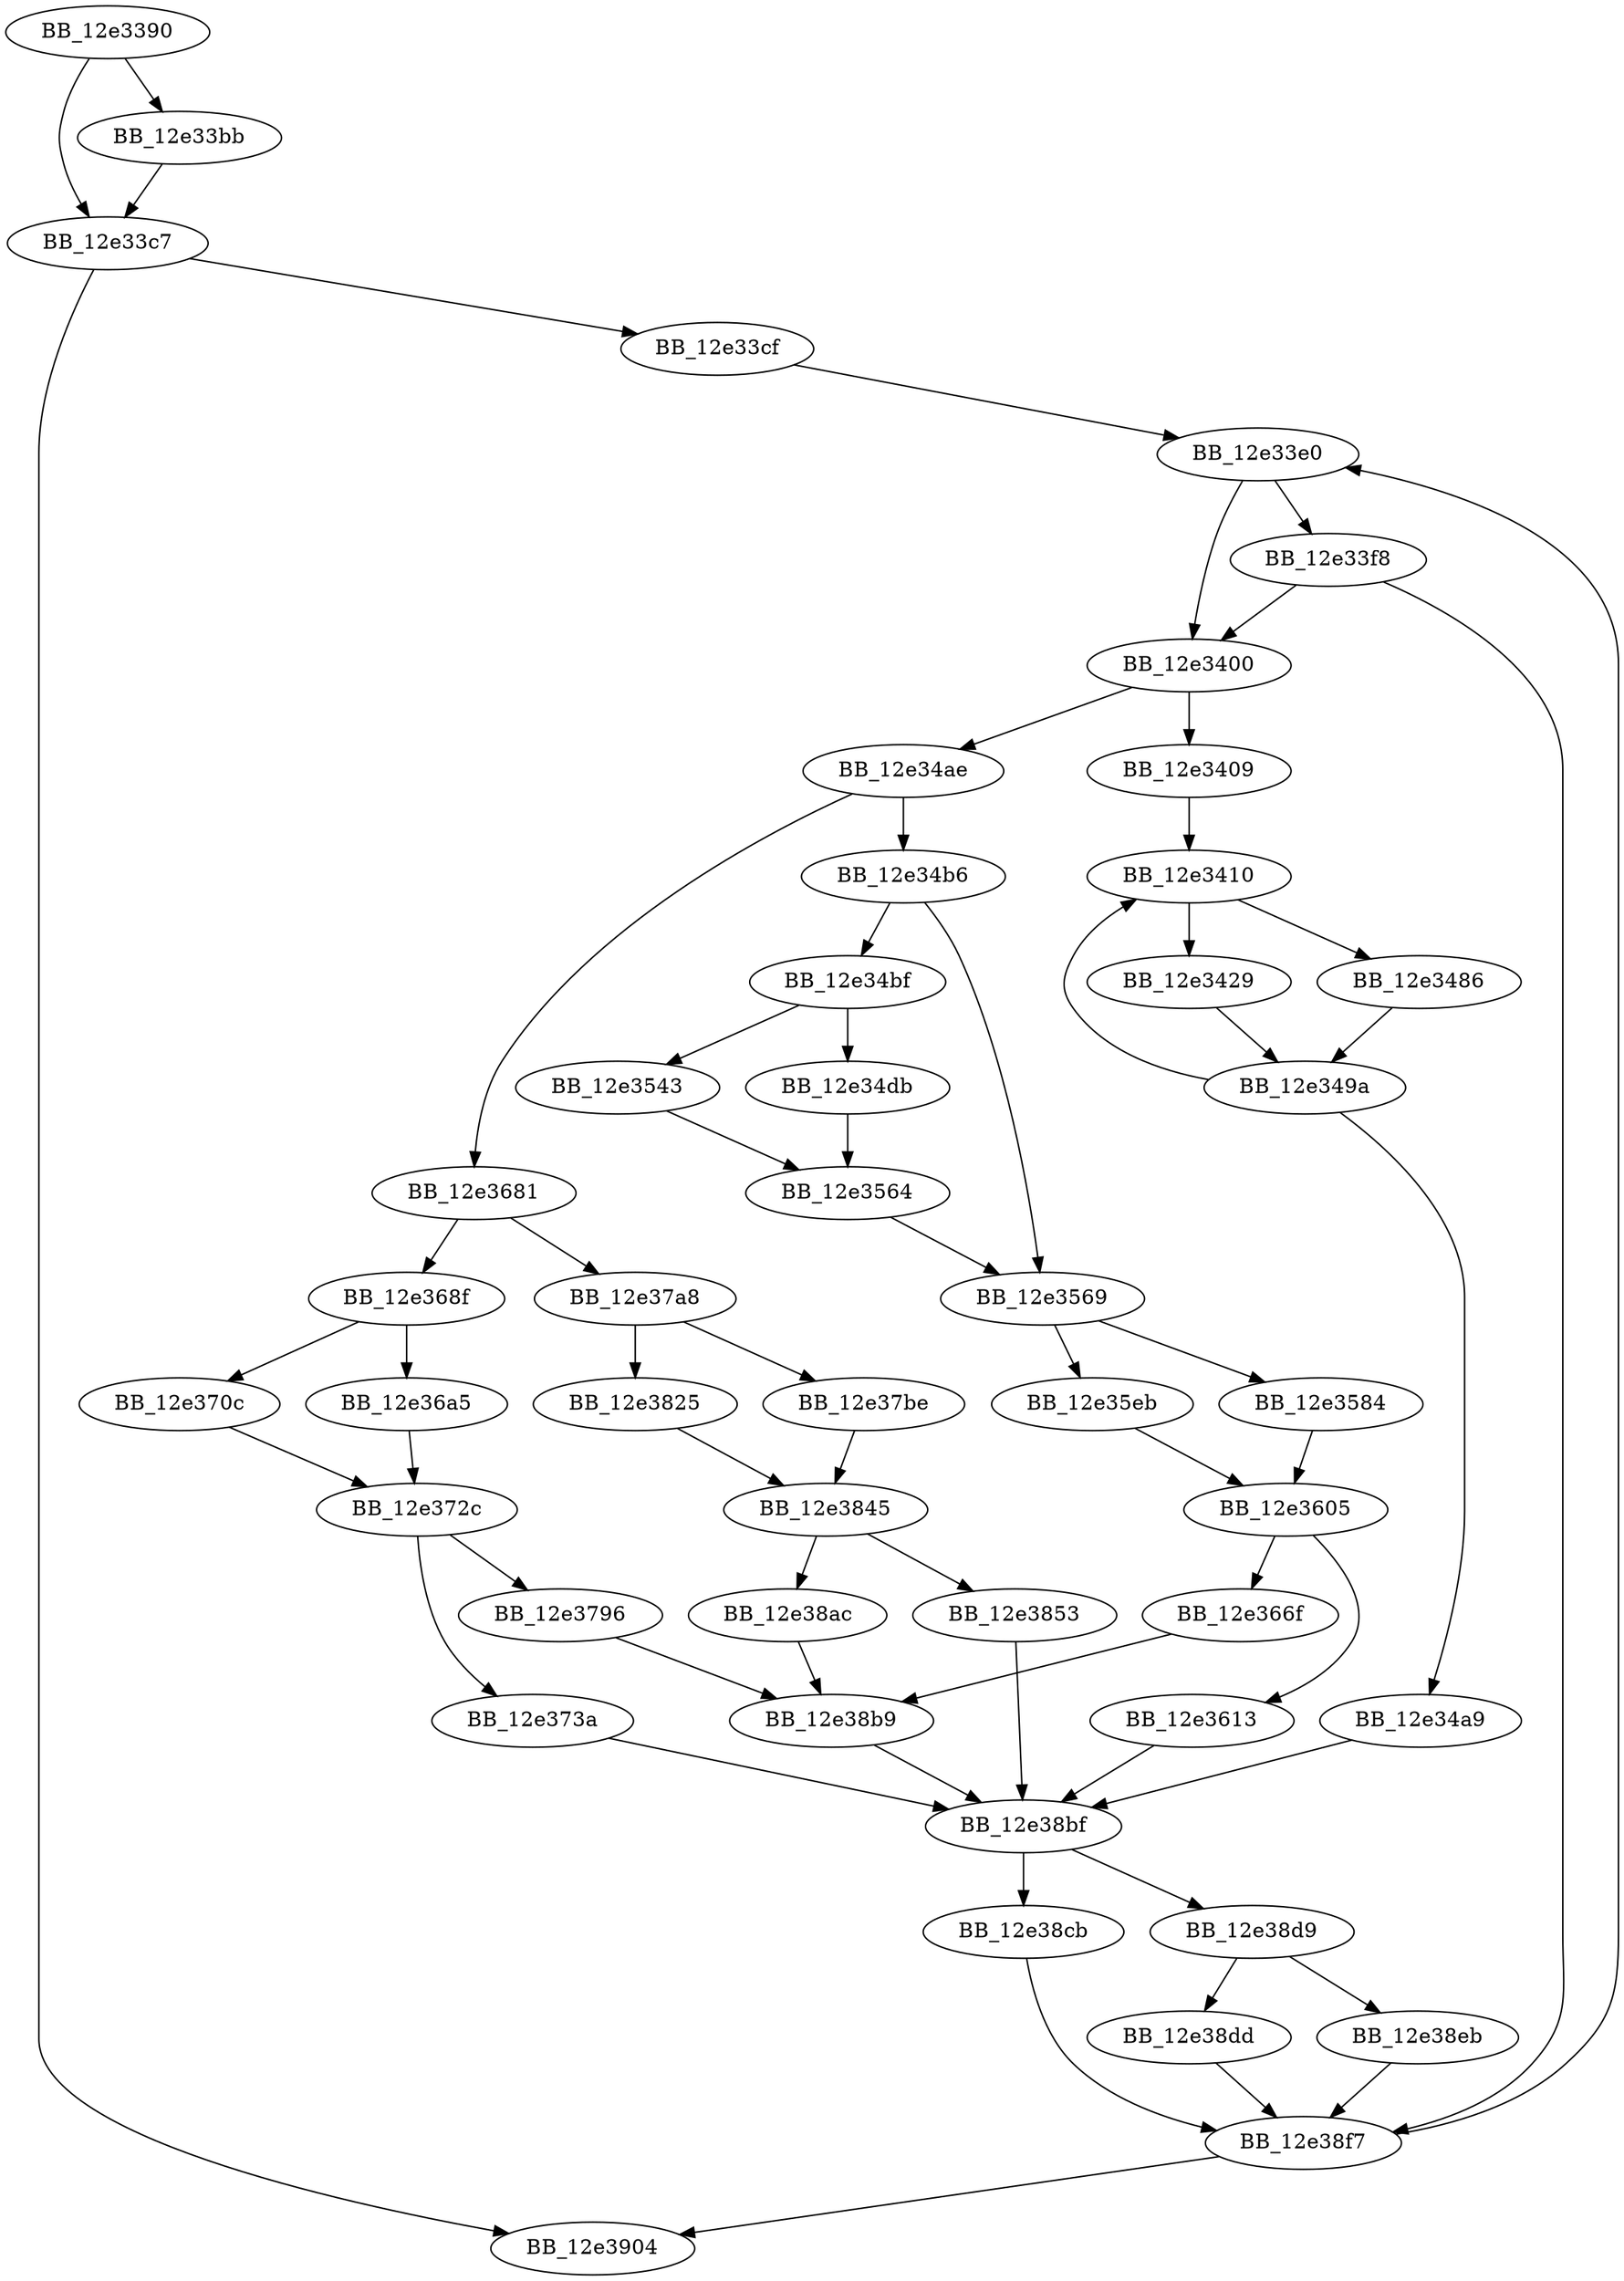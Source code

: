 DiGraph sub_12E3390{
BB_12e3390->BB_12e33bb
BB_12e3390->BB_12e33c7
BB_12e33bb->BB_12e33c7
BB_12e33c7->BB_12e33cf
BB_12e33c7->BB_12e3904
BB_12e33cf->BB_12e33e0
BB_12e33e0->BB_12e33f8
BB_12e33e0->BB_12e3400
BB_12e33f8->BB_12e3400
BB_12e33f8->BB_12e38f7
BB_12e3400->BB_12e3409
BB_12e3400->BB_12e34ae
BB_12e3409->BB_12e3410
BB_12e3410->BB_12e3429
BB_12e3410->BB_12e3486
BB_12e3429->BB_12e349a
BB_12e3486->BB_12e349a
BB_12e349a->BB_12e3410
BB_12e349a->BB_12e34a9
BB_12e34a9->BB_12e38bf
BB_12e34ae->BB_12e34b6
BB_12e34ae->BB_12e3681
BB_12e34b6->BB_12e34bf
BB_12e34b6->BB_12e3569
BB_12e34bf->BB_12e34db
BB_12e34bf->BB_12e3543
BB_12e34db->BB_12e3564
BB_12e3543->BB_12e3564
BB_12e3564->BB_12e3569
BB_12e3569->BB_12e3584
BB_12e3569->BB_12e35eb
BB_12e3584->BB_12e3605
BB_12e35eb->BB_12e3605
BB_12e3605->BB_12e3613
BB_12e3605->BB_12e366f
BB_12e3613->BB_12e38bf
BB_12e366f->BB_12e38b9
BB_12e3681->BB_12e368f
BB_12e3681->BB_12e37a8
BB_12e368f->BB_12e36a5
BB_12e368f->BB_12e370c
BB_12e36a5->BB_12e372c
BB_12e370c->BB_12e372c
BB_12e372c->BB_12e373a
BB_12e372c->BB_12e3796
BB_12e373a->BB_12e38bf
BB_12e3796->BB_12e38b9
BB_12e37a8->BB_12e37be
BB_12e37a8->BB_12e3825
BB_12e37be->BB_12e3845
BB_12e3825->BB_12e3845
BB_12e3845->BB_12e3853
BB_12e3845->BB_12e38ac
BB_12e3853->BB_12e38bf
BB_12e38ac->BB_12e38b9
BB_12e38b9->BB_12e38bf
BB_12e38bf->BB_12e38cb
BB_12e38bf->BB_12e38d9
BB_12e38cb->BB_12e38f7
BB_12e38d9->BB_12e38dd
BB_12e38d9->BB_12e38eb
BB_12e38dd->BB_12e38f7
BB_12e38eb->BB_12e38f7
BB_12e38f7->BB_12e33e0
BB_12e38f7->BB_12e3904
}
